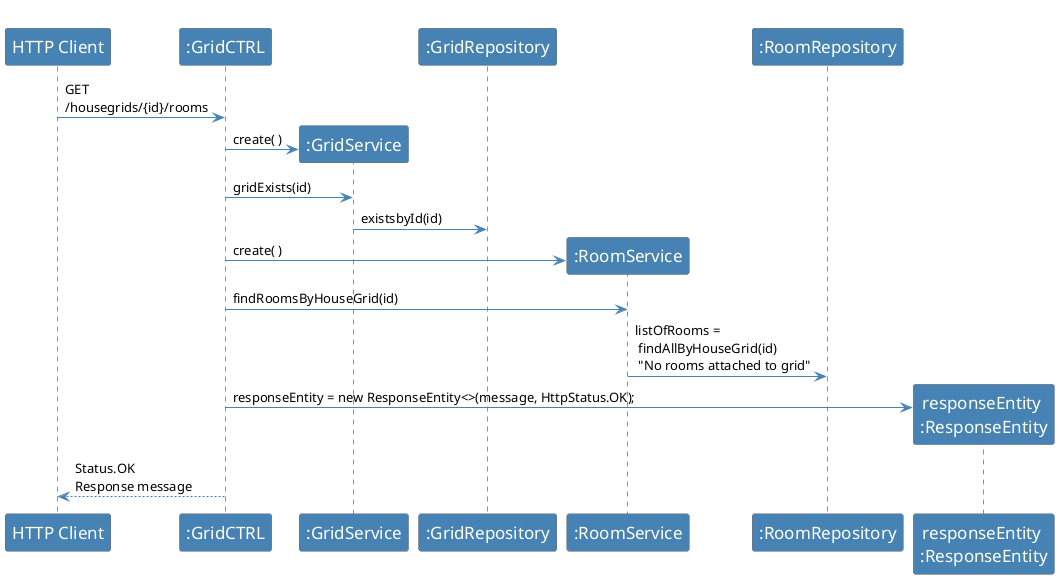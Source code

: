 @startuml

skinparam sequence {
	ArrowColor SteelBlue
	ActorBorderColor Dimgray
	LifeLineBorderColor MidnightBlue
	LifeLineBackgroundColor #A9DCDF

	ParticipantBorderColor Dimgray
	ParticipantBackgroundColor SteelBlue
	ParticipantFontName Calibri Bold
	ParticipantFontSize 17
	ParticipantFontColor Ivory

	ActorBackgroundColor SteelBlue
	ActorFontColor MidnightBlue
	ActorFontSize 17
	ActorFontName Aapex
}

skinparam note {
BorderColor SteelBlue
}

"HTTP Client" -> ":GridCTRL": GET \n/housegrids/{id}/rooms

create ":GridService"
":GridCTRL" -> ":GridService" : create( )
":GridCTRL" -> ":GridService" : gridExists(id)

":GridService" -> ":GridRepository" : existsbyId(id)

create ":RoomService"
":GridCTRL" -> ":RoomService" : create( )
":GridCTRL" -> ":RoomService" : findRoomsByHouseGrid(id)

":RoomService" -> ":RoomRepository" : listOfRooms =\n findAllByHouseGrid(id)\n "No rooms attached to grid"


create "responseEntity \n:ResponseEntity"
":GridCTRL" ->  "responseEntity \n:ResponseEntity": responseEntity = new ResponseEntity<>(message, HttpStatus.OK);

":GridCTRL" --> "HTTP Client" : Status.OK \nResponse message
@enduml